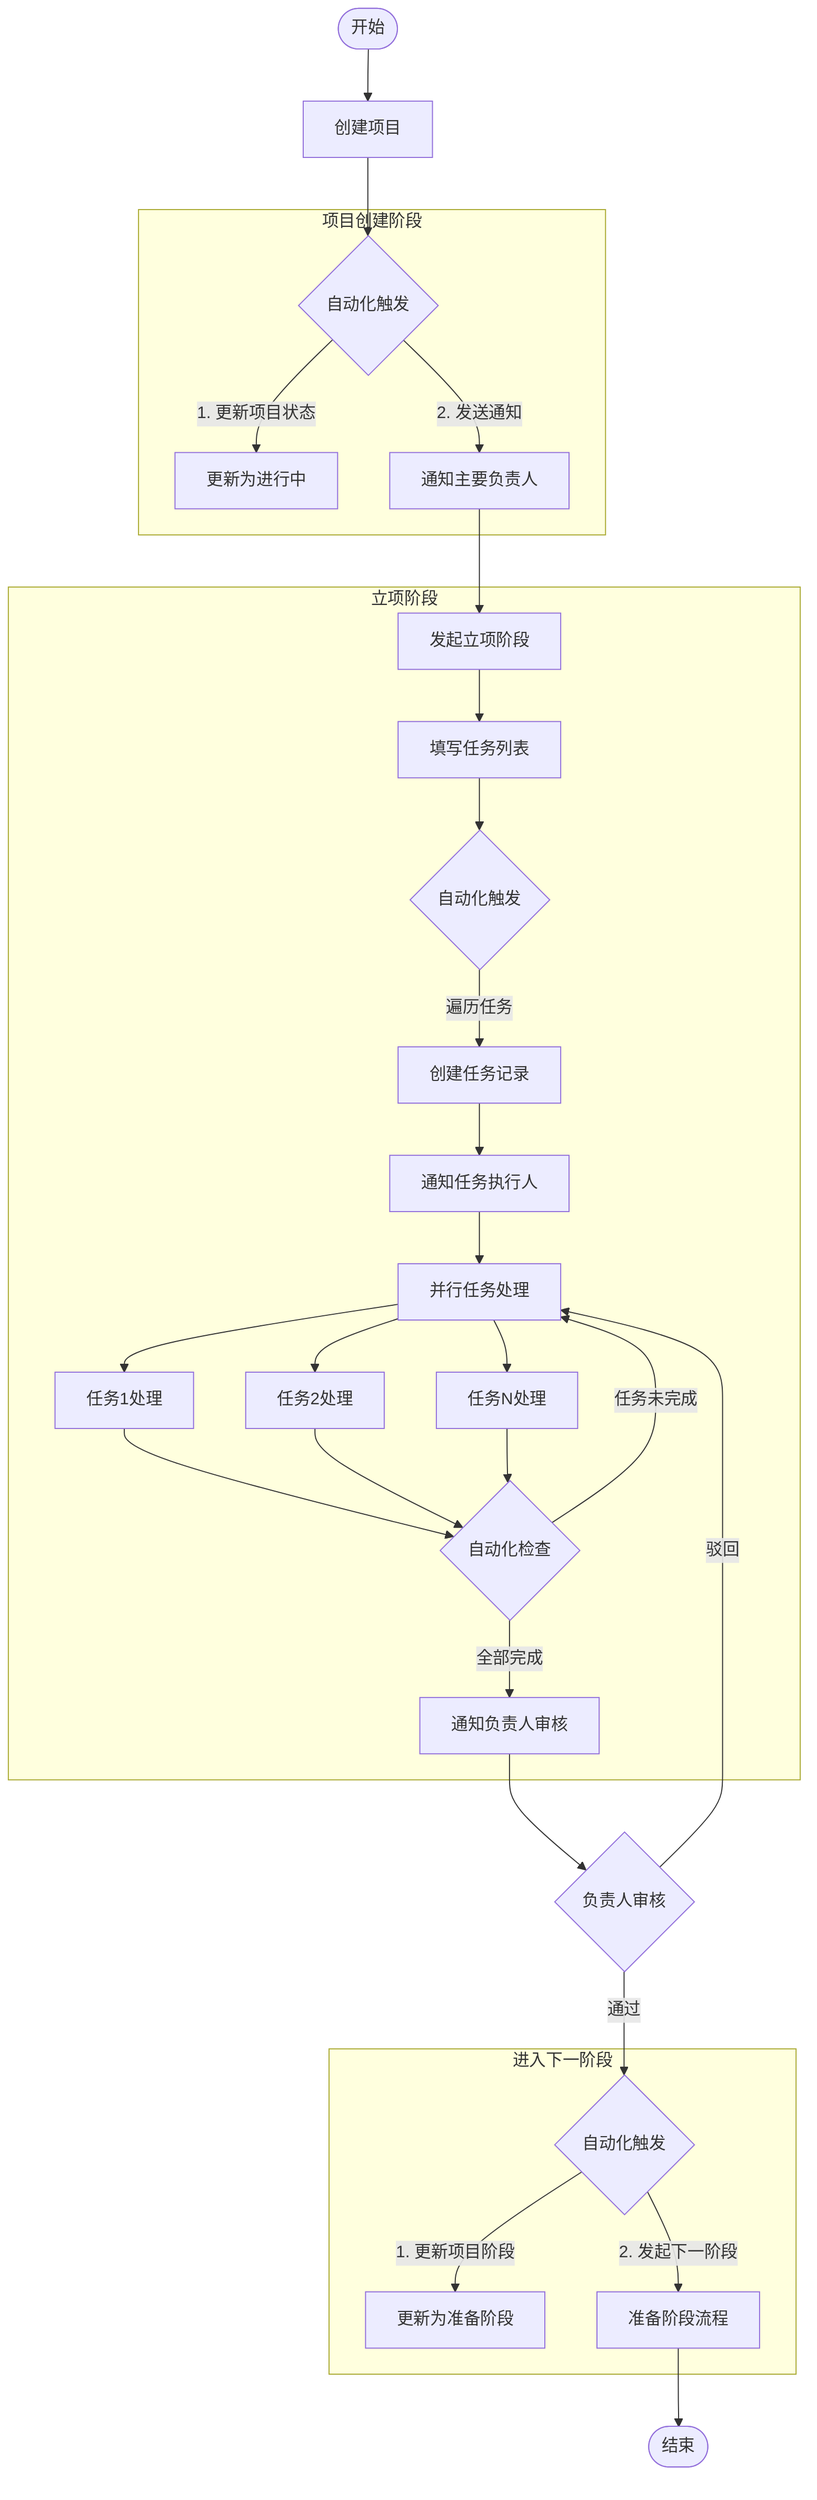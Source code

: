 flowchart TD
    Start([开始]) --> CreateProject[创建项目]
    CreateProject --> Auto1{自动化触发}
    
    subgraph 项目创建阶段
        Auto1 -->|1. 更新项目状态| UpdateStatus[更新为进行中]
        Auto1 -->|2. 发送通知| NotifyManager[通知主要负责人]
    end
    
    NotifyManager --> InitPhase[发起立项阶段]
    
    subgraph 立项阶段
        InitPhase --> FillTasks[填写任务列表]
        FillTasks --> Auto2{自动化触发}
        
        Auto2 -->|遍历任务| CreateTasksRecords[创建任务记录]
        CreateTasksRecords --> NotifyExecutors[通知任务执行人]
        
        NotifyExecutors --> ParallelTasks[并行任务处理]
        ParallelTasks --> TaskProcess1[任务1处理]
        ParallelTasks --> TaskProcess2[任务2处理]
        ParallelTasks --> TaskProcessN[任务N处理]
        
        TaskProcess1 --> Auto3{自动化检查}
        TaskProcess2 --> Auto3
        TaskProcessN --> Auto3
        
        Auto3 -->|任务未完成| ParallelTasks
        Auto3 -->|全部完成| NotifyReview[通知负责人审核]
    end
    
    NotifyReview --> ManagerReview{负责人审核}
    ManagerReview -->|驳回| ParallelTasks
    ManagerReview -->|通过| Auto4{自动化触发}
    
    subgraph 进入下一阶段
        Auto4 -->|1. 更新项目阶段| UpdatePhase[更新为准备阶段]
        Auto4 -->|2. 发起下一阶段| NextPhase[准备阶段流程]
    end
    
    NextPhase --> End([结束])